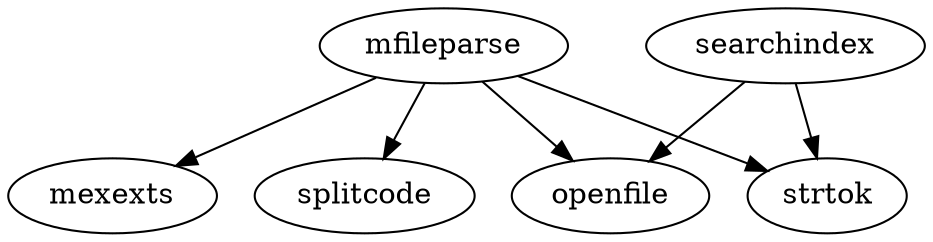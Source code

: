 /* Created by mdot for Matlab */
digraph m2html {
  mfileparse -> mexexts;
  mfileparse -> openfile;
  mfileparse -> splitcode;
  mfileparse -> strtok;
  searchindex -> openfile;
  searchindex -> strtok;

  mexexts [URL="mexexts.html"];
  mfileparse [URL="mfileparse.html"];
  openfile [URL="openfile.html"];
  searchindex [URL="searchindex.html"];
  splitcode [URL="splitcode.html"];
  strtok [URL="strtok.html"];
}